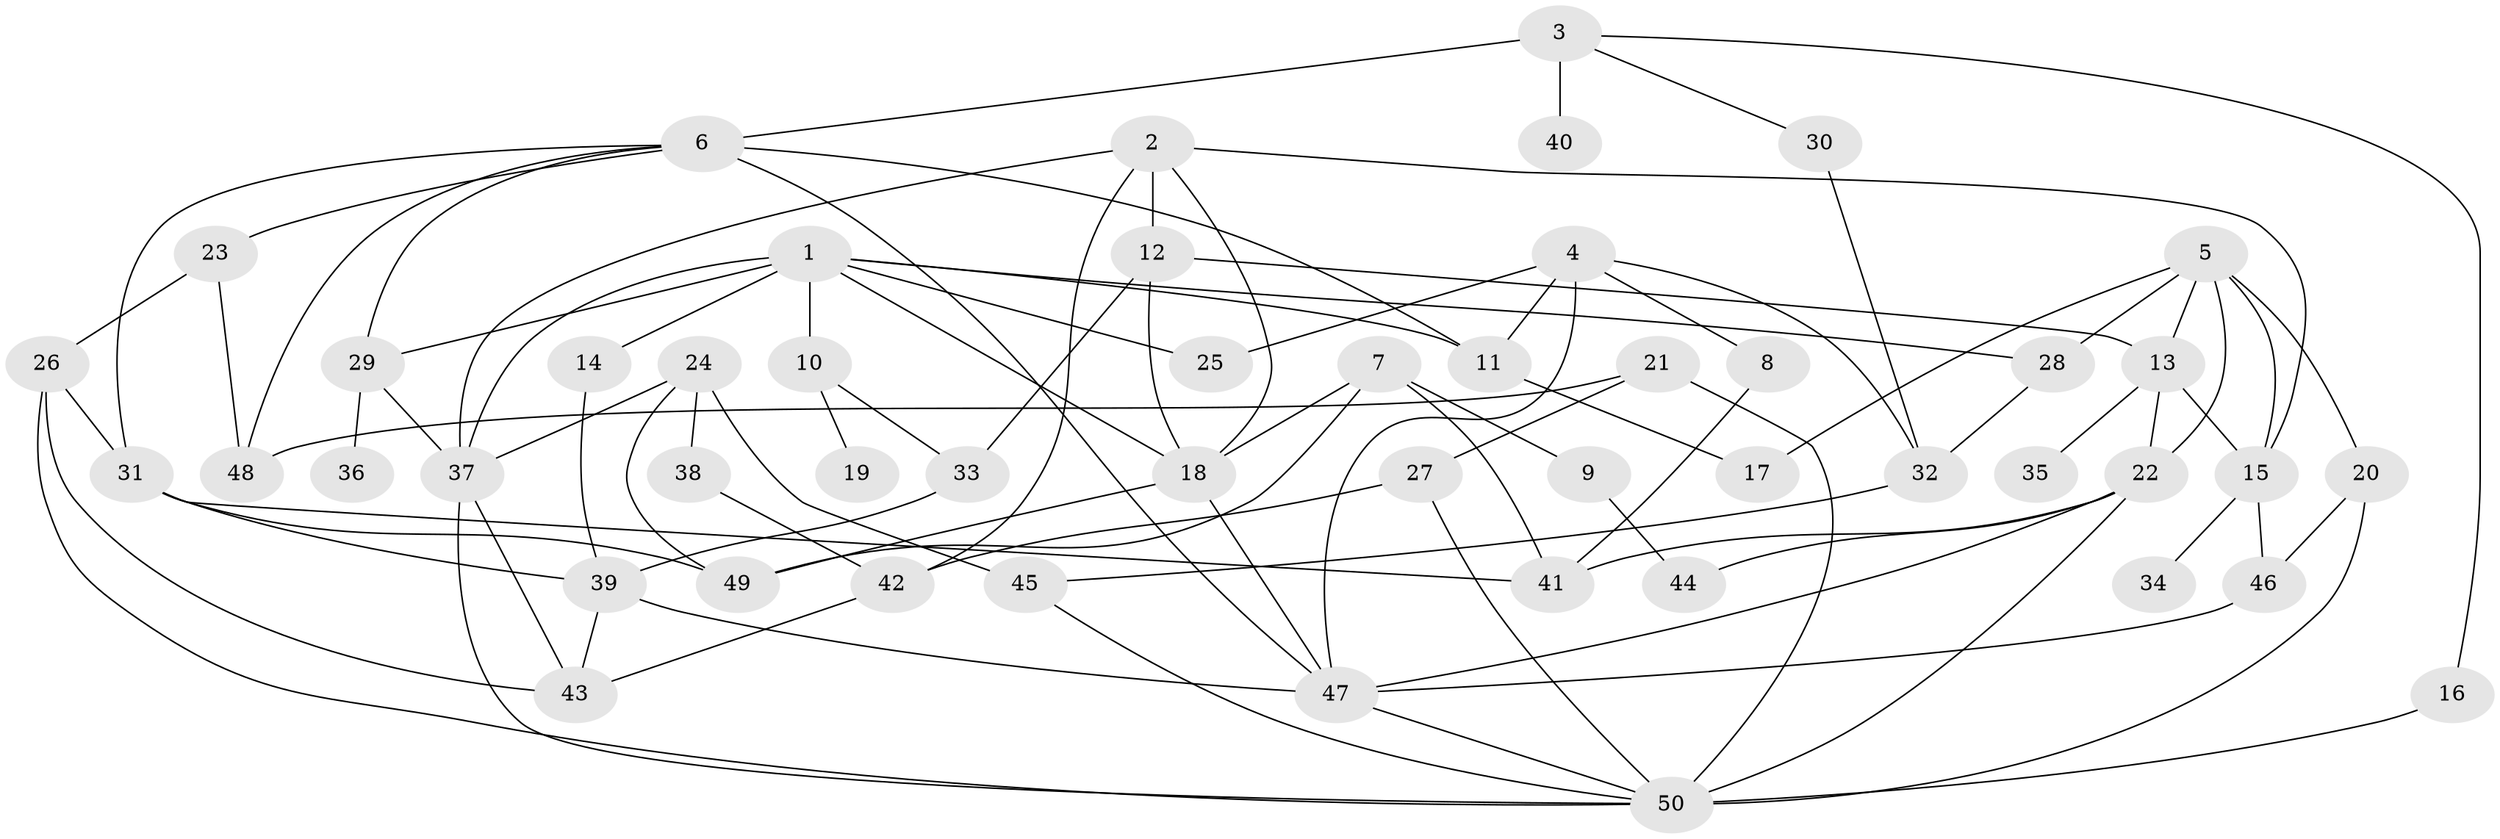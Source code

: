 // original degree distribution, {6: 0.04, 5: 0.1, 7: 0.02, 2: 0.3, 4: 0.15, 3: 0.2, 1: 0.18, 8: 0.01}
// Generated by graph-tools (version 1.1) at 2025/01/03/09/25 03:01:10]
// undirected, 50 vertices, 93 edges
graph export_dot {
graph [start="1"]
  node [color=gray90,style=filled];
  1;
  2;
  3;
  4;
  5;
  6;
  7;
  8;
  9;
  10;
  11;
  12;
  13;
  14;
  15;
  16;
  17;
  18;
  19;
  20;
  21;
  22;
  23;
  24;
  25;
  26;
  27;
  28;
  29;
  30;
  31;
  32;
  33;
  34;
  35;
  36;
  37;
  38;
  39;
  40;
  41;
  42;
  43;
  44;
  45;
  46;
  47;
  48;
  49;
  50;
  1 -- 10 [weight=1.0];
  1 -- 11 [weight=1.0];
  1 -- 14 [weight=1.0];
  1 -- 18 [weight=1.0];
  1 -- 25 [weight=1.0];
  1 -- 28 [weight=2.0];
  1 -- 29 [weight=1.0];
  1 -- 37 [weight=1.0];
  2 -- 12 [weight=1.0];
  2 -- 15 [weight=1.0];
  2 -- 18 [weight=1.0];
  2 -- 37 [weight=1.0];
  2 -- 42 [weight=1.0];
  3 -- 6 [weight=2.0];
  3 -- 16 [weight=1.0];
  3 -- 30 [weight=1.0];
  3 -- 40 [weight=1.0];
  4 -- 8 [weight=1.0];
  4 -- 11 [weight=1.0];
  4 -- 25 [weight=1.0];
  4 -- 32 [weight=1.0];
  4 -- 47 [weight=1.0];
  5 -- 13 [weight=1.0];
  5 -- 15 [weight=1.0];
  5 -- 17 [weight=1.0];
  5 -- 20 [weight=1.0];
  5 -- 22 [weight=1.0];
  5 -- 28 [weight=1.0];
  6 -- 11 [weight=1.0];
  6 -- 23 [weight=1.0];
  6 -- 29 [weight=1.0];
  6 -- 31 [weight=1.0];
  6 -- 47 [weight=1.0];
  6 -- 48 [weight=1.0];
  7 -- 9 [weight=1.0];
  7 -- 18 [weight=1.0];
  7 -- 41 [weight=1.0];
  7 -- 49 [weight=1.0];
  8 -- 41 [weight=1.0];
  9 -- 44 [weight=1.0];
  10 -- 19 [weight=1.0];
  10 -- 33 [weight=1.0];
  11 -- 17 [weight=1.0];
  12 -- 13 [weight=1.0];
  12 -- 18 [weight=1.0];
  12 -- 33 [weight=2.0];
  13 -- 15 [weight=1.0];
  13 -- 22 [weight=1.0];
  13 -- 35 [weight=1.0];
  14 -- 39 [weight=1.0];
  15 -- 34 [weight=1.0];
  15 -- 46 [weight=1.0];
  16 -- 50 [weight=1.0];
  18 -- 47 [weight=1.0];
  18 -- 49 [weight=1.0];
  20 -- 46 [weight=1.0];
  20 -- 50 [weight=1.0];
  21 -- 27 [weight=1.0];
  21 -- 48 [weight=1.0];
  21 -- 50 [weight=2.0];
  22 -- 41 [weight=1.0];
  22 -- 44 [weight=1.0];
  22 -- 47 [weight=1.0];
  22 -- 50 [weight=1.0];
  23 -- 26 [weight=1.0];
  23 -- 48 [weight=1.0];
  24 -- 37 [weight=1.0];
  24 -- 38 [weight=1.0];
  24 -- 45 [weight=1.0];
  24 -- 49 [weight=1.0];
  26 -- 31 [weight=1.0];
  26 -- 43 [weight=1.0];
  26 -- 50 [weight=1.0];
  27 -- 42 [weight=1.0];
  27 -- 50 [weight=1.0];
  28 -- 32 [weight=1.0];
  29 -- 36 [weight=1.0];
  29 -- 37 [weight=1.0];
  30 -- 32 [weight=1.0];
  31 -- 39 [weight=1.0];
  31 -- 41 [weight=1.0];
  31 -- 49 [weight=1.0];
  32 -- 45 [weight=1.0];
  33 -- 39 [weight=1.0];
  37 -- 43 [weight=1.0];
  37 -- 50 [weight=1.0];
  38 -- 42 [weight=1.0];
  39 -- 43 [weight=1.0];
  39 -- 47 [weight=1.0];
  42 -- 43 [weight=1.0];
  45 -- 50 [weight=1.0];
  46 -- 47 [weight=1.0];
  47 -- 50 [weight=1.0];
}
